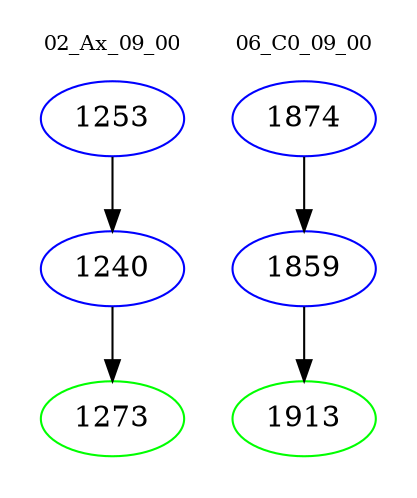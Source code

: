 digraph{
subgraph cluster_0 {
color = white
label = "02_Ax_09_00";
fontsize=10;
T0_1253 [label="1253", color="blue"]
T0_1253 -> T0_1240 [color="black"]
T0_1240 [label="1240", color="blue"]
T0_1240 -> T0_1273 [color="black"]
T0_1273 [label="1273", color="green"]
}
subgraph cluster_1 {
color = white
label = "06_C0_09_00";
fontsize=10;
T1_1874 [label="1874", color="blue"]
T1_1874 -> T1_1859 [color="black"]
T1_1859 [label="1859", color="blue"]
T1_1859 -> T1_1913 [color="black"]
T1_1913 [label="1913", color="green"]
}
}
